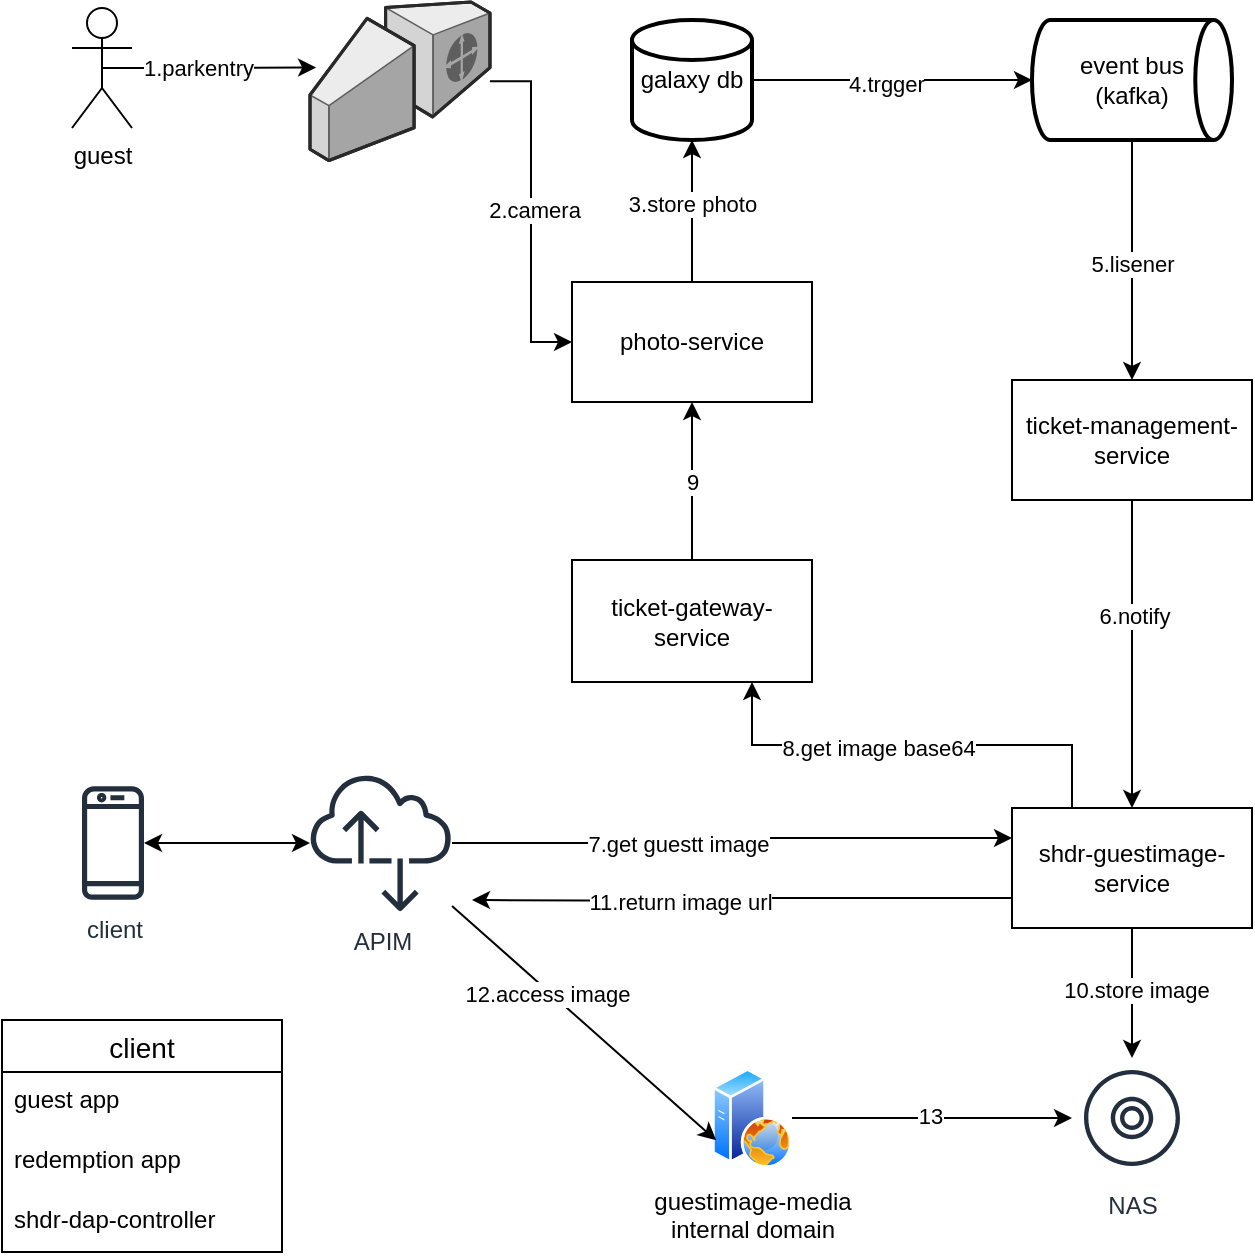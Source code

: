 <mxfile version="21.2.9" type="github">
  <diagram name="第 1 页" id="NajveScSe4lcoSnFjiGo">
    <mxGraphModel dx="1286" dy="686" grid="1" gridSize="10" guides="1" tooltips="1" connect="1" arrows="1" fold="1" page="1" pageScale="1" pageWidth="827" pageHeight="1169" math="0" shadow="0">
      <root>
        <mxCell id="0" />
        <mxCell id="1" parent="0" />
        <mxCell id="frCSm-gNbVc2BIGa97Jc-18" style="edgeStyle=orthogonalEdgeStyle;rounded=0;orthogonalLoop=1;jettySize=auto;html=1;exitX=1;exitY=0.5;exitDx=0;exitDy=0;exitPerimeter=0;entryX=0;entryY=0.5;entryDx=0;entryDy=0;entryPerimeter=0;" edge="1" parent="1" source="frCSm-gNbVc2BIGa97Jc-1" target="frCSm-gNbVc2BIGa97Jc-2">
          <mxGeometry relative="1" as="geometry" />
        </mxCell>
        <mxCell id="frCSm-gNbVc2BIGa97Jc-54" value="4.trgger" style="edgeLabel;html=1;align=center;verticalAlign=middle;resizable=0;points=[];" vertex="1" connectable="0" parent="frCSm-gNbVc2BIGa97Jc-18">
          <mxGeometry x="-0.043" y="-2" relative="1" as="geometry">
            <mxPoint as="offset" />
          </mxGeometry>
        </mxCell>
        <mxCell id="frCSm-gNbVc2BIGa97Jc-1" value="galaxy db" style="strokeWidth=2;html=1;shape=mxgraph.flowchart.database;whiteSpace=wrap;" vertex="1" parent="1">
          <mxGeometry x="320" y="160" width="60" height="60" as="geometry" />
        </mxCell>
        <mxCell id="frCSm-gNbVc2BIGa97Jc-21" style="edgeStyle=orthogonalEdgeStyle;rounded=0;orthogonalLoop=1;jettySize=auto;html=1;exitX=0.5;exitY=1;exitDx=0;exitDy=0;exitPerimeter=0;" edge="1" parent="1" source="frCSm-gNbVc2BIGa97Jc-2" target="frCSm-gNbVc2BIGa97Jc-4">
          <mxGeometry relative="1" as="geometry" />
        </mxCell>
        <mxCell id="frCSm-gNbVc2BIGa97Jc-49" value="5.lisener" style="edgeLabel;html=1;align=center;verticalAlign=middle;resizable=0;points=[];" vertex="1" connectable="0" parent="frCSm-gNbVc2BIGa97Jc-21">
          <mxGeometry x="0.033" relative="1" as="geometry">
            <mxPoint as="offset" />
          </mxGeometry>
        </mxCell>
        <mxCell id="frCSm-gNbVc2BIGa97Jc-2" value="event bus&lt;br&gt;(kafka)" style="strokeWidth=2;html=1;shape=mxgraph.flowchart.direct_data;whiteSpace=wrap;" vertex="1" parent="1">
          <mxGeometry x="520" y="160" width="100" height="60" as="geometry" />
        </mxCell>
        <mxCell id="frCSm-gNbVc2BIGa97Jc-6" value="" style="edgeStyle=orthogonalEdgeStyle;rounded=0;orthogonalLoop=1;jettySize=auto;html=1;" edge="1" parent="1" source="frCSm-gNbVc2BIGa97Jc-4" target="frCSm-gNbVc2BIGa97Jc-5">
          <mxGeometry relative="1" as="geometry" />
        </mxCell>
        <mxCell id="frCSm-gNbVc2BIGa97Jc-48" value="6.notify" style="edgeLabel;html=1;align=center;verticalAlign=middle;resizable=0;points=[];" vertex="1" connectable="0" parent="frCSm-gNbVc2BIGa97Jc-6">
          <mxGeometry x="-0.25" y="1" relative="1" as="geometry">
            <mxPoint as="offset" />
          </mxGeometry>
        </mxCell>
        <mxCell id="frCSm-gNbVc2BIGa97Jc-4" value="ticket-management-service" style="rounded=0;whiteSpace=wrap;html=1;" vertex="1" parent="1">
          <mxGeometry x="510" y="340" width="120" height="60" as="geometry" />
        </mxCell>
        <mxCell id="frCSm-gNbVc2BIGa97Jc-26" style="edgeStyle=orthogonalEdgeStyle;rounded=0;orthogonalLoop=1;jettySize=auto;html=1;exitX=0.25;exitY=0;exitDx=0;exitDy=0;entryX=0.75;entryY=1;entryDx=0;entryDy=0;" edge="1" parent="1" source="frCSm-gNbVc2BIGa97Jc-5" target="frCSm-gNbVc2BIGa97Jc-55">
          <mxGeometry relative="1" as="geometry" />
        </mxCell>
        <mxCell id="frCSm-gNbVc2BIGa97Jc-45" value="8.get image base64" style="edgeLabel;html=1;align=center;verticalAlign=middle;resizable=0;points=[];" vertex="1" connectable="0" parent="frCSm-gNbVc2BIGa97Jc-26">
          <mxGeometry x="0.156" y="1" relative="1" as="geometry">
            <mxPoint as="offset" />
          </mxGeometry>
        </mxCell>
        <mxCell id="frCSm-gNbVc2BIGa97Jc-29" style="edgeStyle=orthogonalEdgeStyle;rounded=0;orthogonalLoop=1;jettySize=auto;html=1;exitX=0.5;exitY=1;exitDx=0;exitDy=0;" edge="1" parent="1" source="frCSm-gNbVc2BIGa97Jc-5" target="frCSm-gNbVc2BIGa97Jc-28">
          <mxGeometry relative="1" as="geometry" />
        </mxCell>
        <mxCell id="frCSm-gNbVc2BIGa97Jc-33" value="10.store image" style="edgeLabel;html=1;align=center;verticalAlign=middle;resizable=0;points=[];" vertex="1" connectable="0" parent="frCSm-gNbVc2BIGa97Jc-29">
          <mxGeometry x="-0.057" y="2" relative="1" as="geometry">
            <mxPoint as="offset" />
          </mxGeometry>
        </mxCell>
        <mxCell id="frCSm-gNbVc2BIGa97Jc-50" style="edgeStyle=orthogonalEdgeStyle;rounded=0;orthogonalLoop=1;jettySize=auto;html=1;exitX=0;exitY=0.75;exitDx=0;exitDy=0;" edge="1" parent="1" source="frCSm-gNbVc2BIGa97Jc-5">
          <mxGeometry relative="1" as="geometry">
            <mxPoint x="240" y="600" as="targetPoint" />
          </mxGeometry>
        </mxCell>
        <mxCell id="frCSm-gNbVc2BIGa97Jc-51" value="11.return image url" style="edgeLabel;html=1;align=center;verticalAlign=middle;resizable=0;points=[];" vertex="1" connectable="0" parent="frCSm-gNbVc2BIGa97Jc-50">
          <mxGeometry x="0.235" relative="1" as="geometry">
            <mxPoint as="offset" />
          </mxGeometry>
        </mxCell>
        <mxCell id="frCSm-gNbVc2BIGa97Jc-5" value="shdr-guestimage-service" style="rounded=0;whiteSpace=wrap;html=1;" vertex="1" parent="1">
          <mxGeometry x="510" y="554" width="120" height="60" as="geometry" />
        </mxCell>
        <mxCell id="frCSm-gNbVc2BIGa97Jc-16" style="edgeStyle=orthogonalEdgeStyle;rounded=0;orthogonalLoop=1;jettySize=auto;html=1;exitX=0.5;exitY=0.5;exitDx=0;exitDy=0;exitPerimeter=0;entryX=0.034;entryY=0.413;entryDx=0;entryDy=0;entryPerimeter=0;" edge="1" parent="1" source="frCSm-gNbVc2BIGa97Jc-7" target="frCSm-gNbVc2BIGa97Jc-15">
          <mxGeometry relative="1" as="geometry" />
        </mxCell>
        <mxCell id="frCSm-gNbVc2BIGa97Jc-38" value="1.parkentry" style="edgeLabel;html=1;align=center;verticalAlign=middle;resizable=0;points=[];" vertex="1" connectable="0" parent="frCSm-gNbVc2BIGa97Jc-16">
          <mxGeometry x="-0.18" relative="1" as="geometry">
            <mxPoint x="4" as="offset" />
          </mxGeometry>
        </mxCell>
        <mxCell id="frCSm-gNbVc2BIGa97Jc-7" value="guest" style="shape=umlActor;verticalLabelPosition=bottom;verticalAlign=top;html=1;outlineConnect=0;" vertex="1" parent="1">
          <mxGeometry x="40" y="154" width="30" height="60" as="geometry" />
        </mxCell>
        <mxCell id="frCSm-gNbVc2BIGa97Jc-9" value="client" style="sketch=0;outlineConnect=0;fontColor=#232F3E;gradientColor=none;fillColor=#232F3D;strokeColor=none;dashed=0;verticalLabelPosition=bottom;verticalAlign=top;align=center;html=1;fontSize=12;fontStyle=0;aspect=fixed;pointerEvents=1;shape=mxgraph.aws4.mobile_client;" vertex="1" parent="1">
          <mxGeometry x="45" y="542.01" width="31" height="58.98" as="geometry" />
        </mxCell>
        <mxCell id="frCSm-gNbVc2BIGa97Jc-20" style="edgeStyle=orthogonalEdgeStyle;rounded=0;orthogonalLoop=1;jettySize=auto;html=1;exitX=0.5;exitY=0;exitDx=0;exitDy=0;entryX=0.5;entryY=1;entryDx=0;entryDy=0;entryPerimeter=0;" edge="1" parent="1" source="frCSm-gNbVc2BIGa97Jc-10" target="frCSm-gNbVc2BIGa97Jc-1">
          <mxGeometry relative="1" as="geometry" />
        </mxCell>
        <mxCell id="frCSm-gNbVc2BIGa97Jc-47" value="3.store photo" style="edgeLabel;html=1;align=center;verticalAlign=middle;resizable=0;points=[];" vertex="1" connectable="0" parent="frCSm-gNbVc2BIGa97Jc-20">
          <mxGeometry x="0.117" relative="1" as="geometry">
            <mxPoint as="offset" />
          </mxGeometry>
        </mxCell>
        <mxCell id="frCSm-gNbVc2BIGa97Jc-10" value="photo-service" style="whiteSpace=wrap;html=1;rounded=0;" vertex="1" parent="1">
          <mxGeometry x="290" y="291" width="120" height="60" as="geometry" />
        </mxCell>
        <mxCell id="frCSm-gNbVc2BIGa97Jc-39" style="edgeStyle=orthogonalEdgeStyle;rounded=0;orthogonalLoop=1;jettySize=auto;html=1;entryX=0;entryY=0.5;entryDx=0;entryDy=0;" edge="1" parent="1" source="frCSm-gNbVc2BIGa97Jc-15" target="frCSm-gNbVc2BIGa97Jc-10">
          <mxGeometry relative="1" as="geometry" />
        </mxCell>
        <mxCell id="frCSm-gNbVc2BIGa97Jc-46" value="2.camera" style="edgeLabel;html=1;align=center;verticalAlign=middle;resizable=0;points=[];" vertex="1" connectable="0" parent="frCSm-gNbVc2BIGa97Jc-39">
          <mxGeometry x="-0.012" y="1" relative="1" as="geometry">
            <mxPoint as="offset" />
          </mxGeometry>
        </mxCell>
        <mxCell id="frCSm-gNbVc2BIGa97Jc-15" value="" style="verticalLabelPosition=bottom;html=1;verticalAlign=top;strokeWidth=1;align=center;outlineConnect=0;dashed=0;outlineConnect=0;shape=mxgraph.aws3d.customerGateway;fillColor=#ECECEC;strokeColor=#5E5E5E;aspect=fixed;" vertex="1" parent="1">
          <mxGeometry x="159" y="151" width="90" height="79.28" as="geometry" />
        </mxCell>
        <mxCell id="frCSm-gNbVc2BIGa97Jc-36" value="" style="edgeStyle=orthogonalEdgeStyle;rounded=0;orthogonalLoop=1;jettySize=auto;html=1;entryX=0;entryY=0.25;entryDx=0;entryDy=0;" edge="1" parent="1" source="frCSm-gNbVc2BIGa97Jc-22" target="frCSm-gNbVc2BIGa97Jc-5">
          <mxGeometry relative="1" as="geometry">
            <mxPoint x="310" y="519" as="targetPoint" />
          </mxGeometry>
        </mxCell>
        <mxCell id="frCSm-gNbVc2BIGa97Jc-37" value="7.get guestt image" style="edgeLabel;html=1;align=center;verticalAlign=middle;resizable=0;points=[];" vertex="1" connectable="0" parent="frCSm-gNbVc2BIGa97Jc-36">
          <mxGeometry x="-0.204" y="1" relative="1" as="geometry">
            <mxPoint y="1" as="offset" />
          </mxGeometry>
        </mxCell>
        <mxCell id="frCSm-gNbVc2BIGa97Jc-22" value="APIM" style="sketch=0;outlineConnect=0;fontColor=#232F3E;gradientColor=none;fillColor=#232F3D;strokeColor=none;dashed=0;verticalLabelPosition=bottom;verticalAlign=top;align=center;html=1;fontSize=12;fontStyle=0;aspect=fixed;pointerEvents=1;shape=mxgraph.aws4.internet_alt2;" vertex="1" parent="1">
          <mxGeometry x="159" y="536" width="71" height="71" as="geometry" />
        </mxCell>
        <mxCell id="frCSm-gNbVc2BIGa97Jc-43" style="edgeStyle=orthogonalEdgeStyle;rounded=0;orthogonalLoop=1;jettySize=auto;html=1;exitX=1;exitY=0.5;exitDx=0;exitDy=0;" edge="1" parent="1" source="frCSm-gNbVc2BIGa97Jc-23" target="frCSm-gNbVc2BIGa97Jc-28">
          <mxGeometry relative="1" as="geometry" />
        </mxCell>
        <mxCell id="frCSm-gNbVc2BIGa97Jc-58" value="13" style="edgeLabel;html=1;align=center;verticalAlign=middle;resizable=0;points=[];" vertex="1" connectable="0" parent="frCSm-gNbVc2BIGa97Jc-43">
          <mxGeometry x="-0.014" y="1" relative="1" as="geometry">
            <mxPoint as="offset" />
          </mxGeometry>
        </mxCell>
        <mxCell id="frCSm-gNbVc2BIGa97Jc-23" value="guestimage-media&lt;br&gt;internal&amp;nbsp;domain" style="image;aspect=fixed;perimeter=ellipsePerimeter;html=1;align=center;shadow=0;dashed=0;spacingTop=3;image=img/lib/active_directory/web_server.svg;" vertex="1" parent="1">
          <mxGeometry x="360" y="684" width="40" height="50" as="geometry" />
        </mxCell>
        <mxCell id="frCSm-gNbVc2BIGa97Jc-28" value="NAS" style="sketch=0;outlineConnect=0;fontColor=#232F3E;gradientColor=none;strokeColor=#232F3E;fillColor=#ffffff;dashed=0;verticalLabelPosition=bottom;verticalAlign=top;align=center;html=1;fontSize=12;fontStyle=0;aspect=fixed;shape=mxgraph.aws4.resourceIcon;resIcon=mxgraph.aws4.disk;" vertex="1" parent="1">
          <mxGeometry x="540" y="679" width="60" height="60" as="geometry" />
        </mxCell>
        <mxCell id="frCSm-gNbVc2BIGa97Jc-42" value="" style="endArrow=classic;html=1;rounded=0;entryX=0;entryY=0.75;entryDx=0;entryDy=0;" edge="1" parent="1" source="frCSm-gNbVc2BIGa97Jc-22" target="frCSm-gNbVc2BIGa97Jc-23">
          <mxGeometry width="50" height="50" relative="1" as="geometry">
            <mxPoint x="360" y="480" as="sourcePoint" />
            <mxPoint x="410" y="430" as="targetPoint" />
          </mxGeometry>
        </mxCell>
        <mxCell id="frCSm-gNbVc2BIGa97Jc-44" value="12.access image&amp;nbsp;" style="edgeLabel;html=1;align=center;verticalAlign=middle;resizable=0;points=[];" vertex="1" connectable="0" parent="frCSm-gNbVc2BIGa97Jc-42">
          <mxGeometry x="-0.259" relative="1" as="geometry">
            <mxPoint as="offset" />
          </mxGeometry>
        </mxCell>
        <mxCell id="frCSm-gNbVc2BIGa97Jc-52" value="" style="endArrow=classic;startArrow=classic;html=1;rounded=0;" edge="1" parent="1" source="frCSm-gNbVc2BIGa97Jc-9" target="frCSm-gNbVc2BIGa97Jc-22">
          <mxGeometry width="50" height="50" relative="1" as="geometry">
            <mxPoint x="75" y="497.5" as="sourcePoint" />
            <mxPoint x="110" y="550" as="targetPoint" />
          </mxGeometry>
        </mxCell>
        <mxCell id="frCSm-gNbVc2BIGa97Jc-57" value="9" style="edgeStyle=orthogonalEdgeStyle;rounded=0;orthogonalLoop=1;jettySize=auto;html=1;exitX=0.5;exitY=0;exitDx=0;exitDy=0;entryX=0.5;entryY=1;entryDx=0;entryDy=0;" edge="1" parent="1" source="frCSm-gNbVc2BIGa97Jc-55" target="frCSm-gNbVc2BIGa97Jc-10">
          <mxGeometry relative="1" as="geometry" />
        </mxCell>
        <mxCell id="frCSm-gNbVc2BIGa97Jc-55" value="ticket-gateway-service" style="whiteSpace=wrap;html=1;rounded=0;" vertex="1" parent="1">
          <mxGeometry x="290" y="430" width="120" height="61" as="geometry" />
        </mxCell>
        <mxCell id="frCSm-gNbVc2BIGa97Jc-59" value="client" style="swimlane;fontStyle=0;childLayout=stackLayout;horizontal=1;startSize=26;horizontalStack=0;resizeParent=1;resizeParentMax=0;resizeLast=0;collapsible=1;marginBottom=0;align=center;fontSize=14;" vertex="1" parent="1">
          <mxGeometry x="5" y="660" width="140" height="116" as="geometry" />
        </mxCell>
        <mxCell id="frCSm-gNbVc2BIGa97Jc-60" value="guest app" style="text;strokeColor=none;fillColor=none;spacingLeft=4;spacingRight=4;overflow=hidden;rotatable=0;points=[[0,0.5],[1,0.5]];portConstraint=eastwest;fontSize=12;whiteSpace=wrap;html=1;" vertex="1" parent="frCSm-gNbVc2BIGa97Jc-59">
          <mxGeometry y="26" width="140" height="30" as="geometry" />
        </mxCell>
        <mxCell id="frCSm-gNbVc2BIGa97Jc-61" value="redemption app" style="text;strokeColor=none;fillColor=none;spacingLeft=4;spacingRight=4;overflow=hidden;rotatable=0;points=[[0,0.5],[1,0.5]];portConstraint=eastwest;fontSize=12;whiteSpace=wrap;html=1;" vertex="1" parent="frCSm-gNbVc2BIGa97Jc-59">
          <mxGeometry y="56" width="140" height="30" as="geometry" />
        </mxCell>
        <mxCell id="frCSm-gNbVc2BIGa97Jc-62" value="shdr-dap-controller" style="text;strokeColor=none;fillColor=none;spacingLeft=4;spacingRight=4;overflow=hidden;rotatable=0;points=[[0,0.5],[1,0.5]];portConstraint=eastwest;fontSize=12;whiteSpace=wrap;html=1;" vertex="1" parent="frCSm-gNbVc2BIGa97Jc-59">
          <mxGeometry y="86" width="140" height="30" as="geometry" />
        </mxCell>
      </root>
    </mxGraphModel>
  </diagram>
</mxfile>

